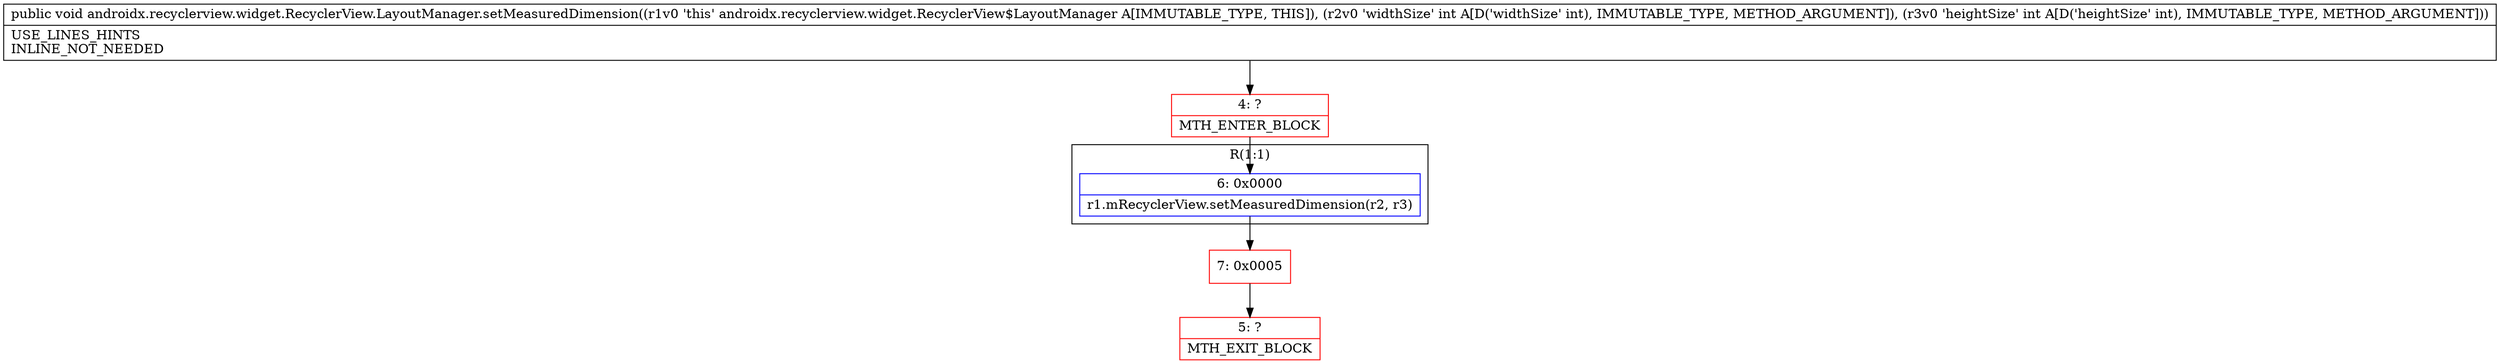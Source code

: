 digraph "CFG forandroidx.recyclerview.widget.RecyclerView.LayoutManager.setMeasuredDimension(II)V" {
subgraph cluster_Region_1147645321 {
label = "R(1:1)";
node [shape=record,color=blue];
Node_6 [shape=record,label="{6\:\ 0x0000|r1.mRecyclerView.setMeasuredDimension(r2, r3)\l}"];
}
Node_4 [shape=record,color=red,label="{4\:\ ?|MTH_ENTER_BLOCK\l}"];
Node_7 [shape=record,color=red,label="{7\:\ 0x0005}"];
Node_5 [shape=record,color=red,label="{5\:\ ?|MTH_EXIT_BLOCK\l}"];
MethodNode[shape=record,label="{public void androidx.recyclerview.widget.RecyclerView.LayoutManager.setMeasuredDimension((r1v0 'this' androidx.recyclerview.widget.RecyclerView$LayoutManager A[IMMUTABLE_TYPE, THIS]), (r2v0 'widthSize' int A[D('widthSize' int), IMMUTABLE_TYPE, METHOD_ARGUMENT]), (r3v0 'heightSize' int A[D('heightSize' int), IMMUTABLE_TYPE, METHOD_ARGUMENT]))  | USE_LINES_HINTS\lINLINE_NOT_NEEDED\l}"];
MethodNode -> Node_4;Node_6 -> Node_7;
Node_4 -> Node_6;
Node_7 -> Node_5;
}

